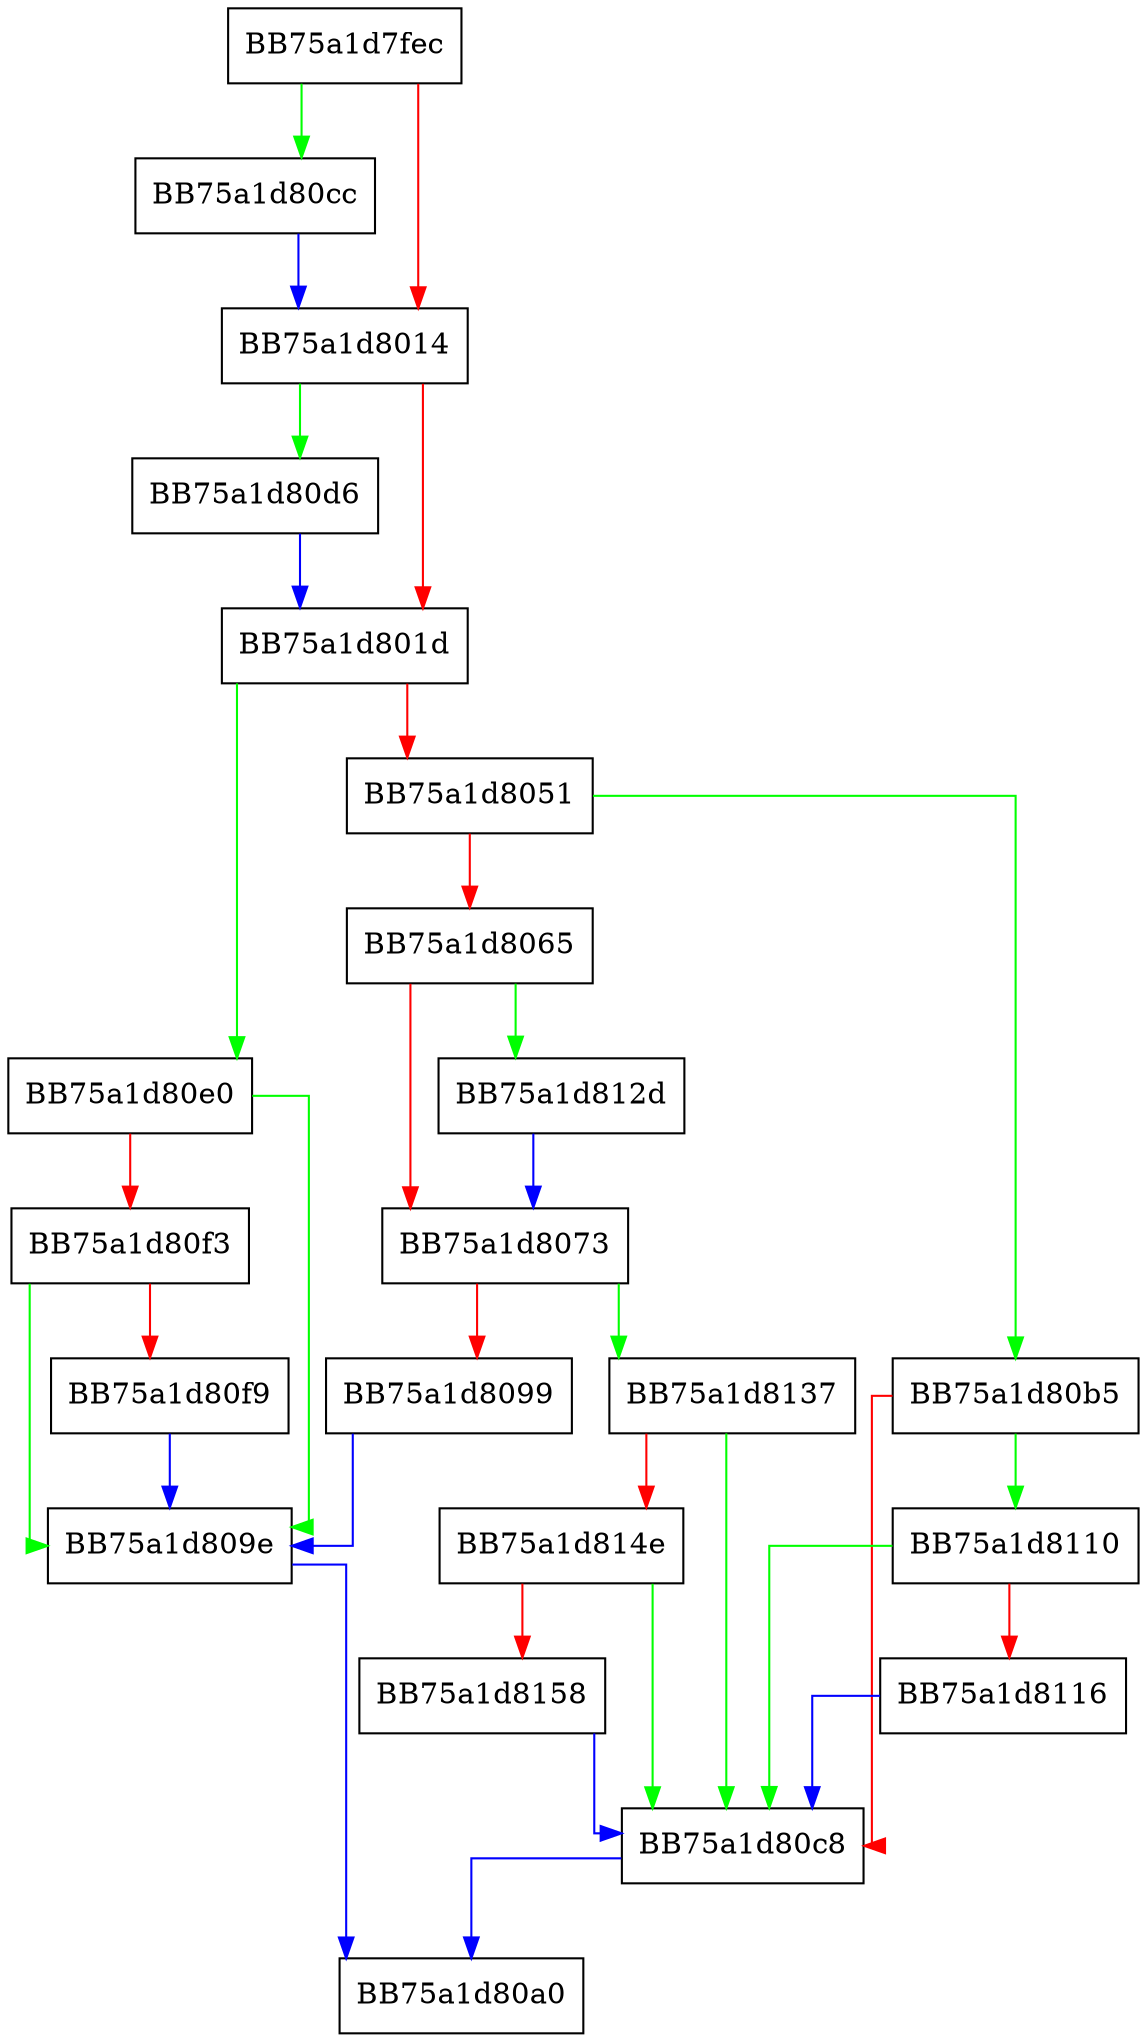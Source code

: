digraph InitPathList {
  node [shape="box"];
  graph [splines=ortho];
  BB75a1d7fec -> BB75a1d80cc [color="green"];
  BB75a1d7fec -> BB75a1d8014 [color="red"];
  BB75a1d8014 -> BB75a1d80d6 [color="green"];
  BB75a1d8014 -> BB75a1d801d [color="red"];
  BB75a1d801d -> BB75a1d80e0 [color="green"];
  BB75a1d801d -> BB75a1d8051 [color="red"];
  BB75a1d8051 -> BB75a1d80b5 [color="green"];
  BB75a1d8051 -> BB75a1d8065 [color="red"];
  BB75a1d8065 -> BB75a1d812d [color="green"];
  BB75a1d8065 -> BB75a1d8073 [color="red"];
  BB75a1d8073 -> BB75a1d8137 [color="green"];
  BB75a1d8073 -> BB75a1d8099 [color="red"];
  BB75a1d8099 -> BB75a1d809e [color="blue"];
  BB75a1d809e -> BB75a1d80a0 [color="blue"];
  BB75a1d80b5 -> BB75a1d8110 [color="green"];
  BB75a1d80b5 -> BB75a1d80c8 [color="red"];
  BB75a1d80c8 -> BB75a1d80a0 [color="blue"];
  BB75a1d80cc -> BB75a1d8014 [color="blue"];
  BB75a1d80d6 -> BB75a1d801d [color="blue"];
  BB75a1d80e0 -> BB75a1d809e [color="green"];
  BB75a1d80e0 -> BB75a1d80f3 [color="red"];
  BB75a1d80f3 -> BB75a1d809e [color="green"];
  BB75a1d80f3 -> BB75a1d80f9 [color="red"];
  BB75a1d80f9 -> BB75a1d809e [color="blue"];
  BB75a1d8110 -> BB75a1d80c8 [color="green"];
  BB75a1d8110 -> BB75a1d8116 [color="red"];
  BB75a1d8116 -> BB75a1d80c8 [color="blue"];
  BB75a1d812d -> BB75a1d8073 [color="blue"];
  BB75a1d8137 -> BB75a1d80c8 [color="green"];
  BB75a1d8137 -> BB75a1d814e [color="red"];
  BB75a1d814e -> BB75a1d80c8 [color="green"];
  BB75a1d814e -> BB75a1d8158 [color="red"];
  BB75a1d8158 -> BB75a1d80c8 [color="blue"];
}